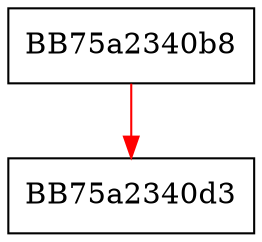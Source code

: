 digraph get_BBhash_keysize {
  node [shape="box"];
  graph [splines=ortho];
  BB75a2340b8 -> BB75a2340d3 [color="red"];
}